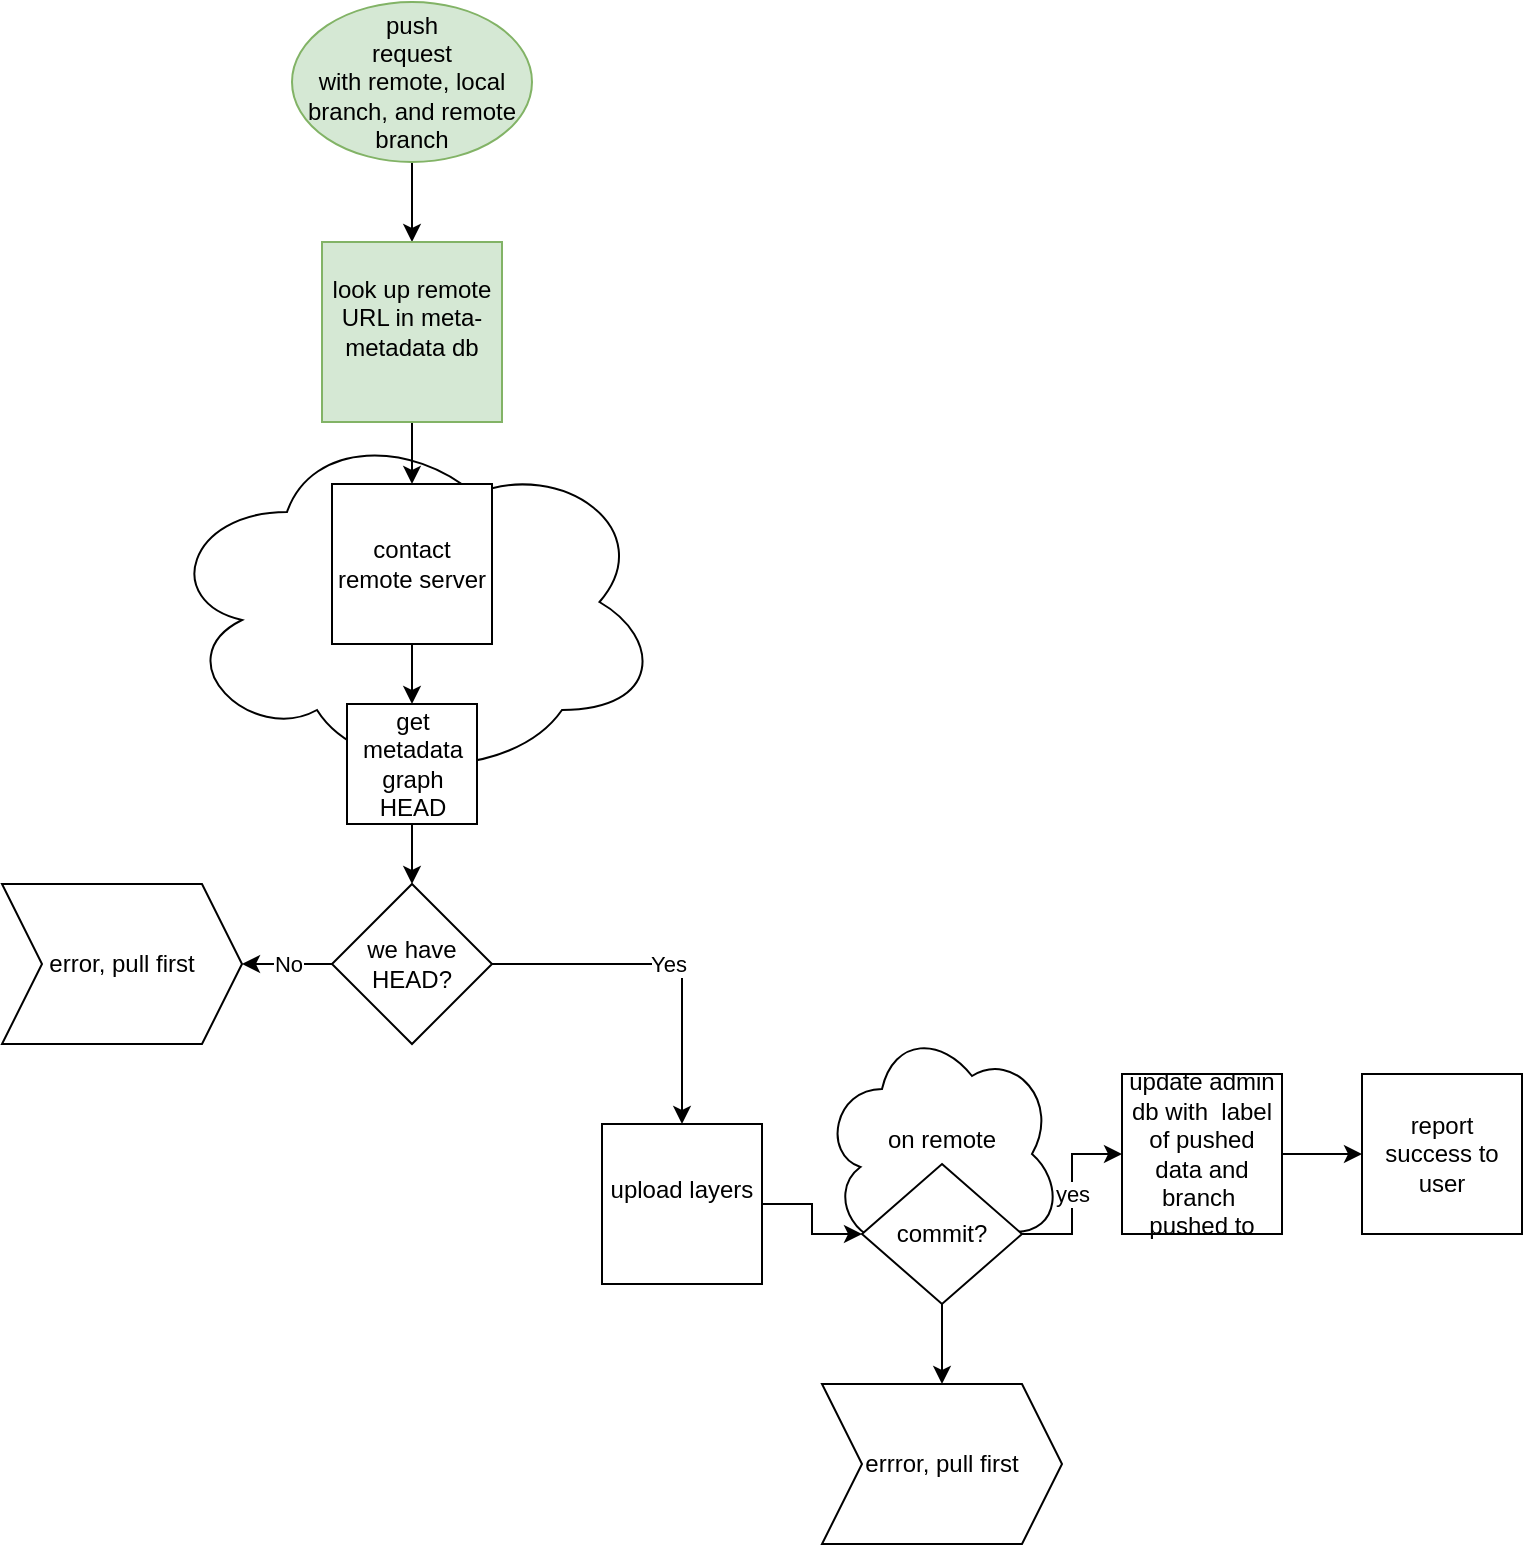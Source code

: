 <mxfile version="12.5.5" type="github">
  <diagram id="DiHW2JVI0iZqQplOBpY-" name="Page-1">
    <mxGraphModel dx="761" dy="394" grid="1" gridSize="10" guides="1" tooltips="1" connect="1" arrows="1" fold="1" page="1" pageScale="1" pageWidth="850" pageHeight="1100" math="0" shadow="0">
      <root>
        <mxCell id="0"/>
        <mxCell id="1" parent="0"/>
        <mxCell id="BVri8iUSmkrGGl_odF36-1" value="" style="ellipse;shape=cloud;whiteSpace=wrap;html=1;" vertex="1" parent="1">
          <mxGeometry x="120" y="269" width="250" height="180" as="geometry"/>
        </mxCell>
        <mxCell id="gOmB3InGyIlORl4Rzgmf-3" style="edgeStyle=orthogonalEdgeStyle;rounded=0;orthogonalLoop=1;jettySize=auto;html=1;" parent="1" source="gOmB3InGyIlORl4Rzgmf-1" target="gOmB3InGyIlORl4Rzgmf-4" edge="1">
          <mxGeometry relative="1" as="geometry">
            <mxPoint x="240" y="239" as="targetPoint"/>
          </mxGeometry>
        </mxCell>
        <mxCell id="gOmB3InGyIlORl4Rzgmf-1" value="&lt;div&gt;push &lt;br&gt;&lt;/div&gt;&lt;div&gt;request&lt;/div&gt;&lt;div&gt;with remote, local branch, and remote branch&lt;/div&gt;" style="ellipse;whiteSpace=wrap;html=1;fillColor=#d5e8d4;strokeColor=#82b366;" parent="1" vertex="1">
          <mxGeometry x="185" y="59" width="120" height="80" as="geometry"/>
        </mxCell>
        <mxCell id="gOmB3InGyIlORl4Rzgmf-6" style="edgeStyle=orthogonalEdgeStyle;rounded=0;orthogonalLoop=1;jettySize=auto;html=1;" parent="1" source="gOmB3InGyIlORl4Rzgmf-4" target="gOmB3InGyIlORl4Rzgmf-5" edge="1">
          <mxGeometry relative="1" as="geometry"/>
        </mxCell>
        <mxCell id="gOmB3InGyIlORl4Rzgmf-4" value="&lt;div&gt;look up remote URL in meta-metadata db&lt;br&gt;&lt;/div&gt;&lt;div&gt;&lt;br&gt;&lt;/div&gt;" style="whiteSpace=wrap;html=1;aspect=fixed;fillColor=#d5e8d4;strokeColor=#82b366;" parent="1" vertex="1">
          <mxGeometry x="200" y="179" width="90" height="90" as="geometry"/>
        </mxCell>
        <mxCell id="gOmB3InGyIlORl4Rzgmf-10" value="" style="edgeStyle=orthogonalEdgeStyle;rounded=0;orthogonalLoop=1;jettySize=auto;html=1;" parent="1" source="BVri8iUSmkrGGl_odF36-3" target="gOmB3InGyIlORl4Rzgmf-9" edge="1">
          <mxGeometry relative="1" as="geometry"/>
        </mxCell>
        <mxCell id="gOmB3InGyIlORl4Rzgmf-5" value="contact remote server" style="whiteSpace=wrap;html=1;aspect=fixed;" parent="1" vertex="1">
          <mxGeometry x="205" y="300" width="80" height="80" as="geometry"/>
        </mxCell>
        <mxCell id="gOmB3InGyIlORl4Rzgmf-17" style="edgeStyle=orthogonalEdgeStyle;rounded=0;orthogonalLoop=1;jettySize=auto;html=1;" parent="1" source="gOmB3InGyIlORl4Rzgmf-8" target="gOmB3InGyIlORl4Rzgmf-15" edge="1">
          <mxGeometry relative="1" as="geometry"/>
        </mxCell>
        <mxCell id="gOmB3InGyIlORl4Rzgmf-8" value="&lt;div&gt;upload layers&lt;/div&gt;&lt;div&gt;&lt;br&gt;&lt;/div&gt;" style="whiteSpace=wrap;html=1;aspect=fixed;" parent="1" vertex="1">
          <mxGeometry x="340" y="620" width="80" height="80" as="geometry"/>
        </mxCell>
        <mxCell id="gOmB3InGyIlORl4Rzgmf-12" value="No" style="edgeStyle=orthogonalEdgeStyle;rounded=0;orthogonalLoop=1;jettySize=auto;html=1;" parent="1" source="gOmB3InGyIlORl4Rzgmf-9" target="gOmB3InGyIlORl4Rzgmf-11" edge="1">
          <mxGeometry relative="1" as="geometry"/>
        </mxCell>
        <mxCell id="gOmB3InGyIlORl4Rzgmf-13" value="&lt;div&gt;Yes&lt;/div&gt;" style="edgeStyle=orthogonalEdgeStyle;rounded=0;orthogonalLoop=1;jettySize=auto;html=1;" parent="1" source="gOmB3InGyIlORl4Rzgmf-9" target="gOmB3InGyIlORl4Rzgmf-8" edge="1">
          <mxGeometry relative="1" as="geometry"/>
        </mxCell>
        <mxCell id="gOmB3InGyIlORl4Rzgmf-9" value="we have HEAD?" style="rhombus;whiteSpace=wrap;html=1;" parent="1" vertex="1">
          <mxGeometry x="205" y="500" width="80" height="80" as="geometry"/>
        </mxCell>
        <mxCell id="gOmB3InGyIlORl4Rzgmf-11" value="error, pull first" style="shape=step;perimeter=stepPerimeter;whiteSpace=wrap;html=1;fixedSize=1;" parent="1" vertex="1">
          <mxGeometry x="40" y="500" width="120" height="80" as="geometry"/>
        </mxCell>
        <mxCell id="gOmB3InGyIlORl4Rzgmf-14" value="&lt;div&gt;report&lt;/div&gt;&lt;div&gt;success to user&lt;br&gt;&lt;/div&gt;" style="whiteSpace=wrap;html=1;aspect=fixed;" parent="1" vertex="1">
          <mxGeometry x="720" y="595" width="80" height="80" as="geometry"/>
        </mxCell>
        <mxCell id="gOmB3InGyIlORl4Rzgmf-16" value="&lt;div&gt;on remote&lt;/div&gt;&lt;div&gt;&lt;br&gt;&lt;/div&gt;" style="ellipse;shape=cloud;whiteSpace=wrap;html=1;" parent="1" vertex="1">
          <mxGeometry x="450" y="570" width="120" height="130" as="geometry"/>
        </mxCell>
        <mxCell id="gOmB3InGyIlORl4Rzgmf-18" value="&lt;div&gt;yes&lt;/div&gt;" style="edgeStyle=orthogonalEdgeStyle;rounded=0;orthogonalLoop=1;jettySize=auto;html=1;entryX=0;entryY=0.5;entryDx=0;entryDy=0;" parent="1" source="gOmB3InGyIlORl4Rzgmf-15" target="gOmB3InGyIlORl4Rzgmf-21" edge="1">
          <mxGeometry relative="1" as="geometry"/>
        </mxCell>
        <mxCell id="gOmB3InGyIlORl4Rzgmf-20" value="" style="edgeStyle=orthogonalEdgeStyle;rounded=0;orthogonalLoop=1;jettySize=auto;html=1;" parent="1" source="gOmB3InGyIlORl4Rzgmf-15" target="gOmB3InGyIlORl4Rzgmf-19" edge="1">
          <mxGeometry relative="1" as="geometry"/>
        </mxCell>
        <mxCell id="gOmB3InGyIlORl4Rzgmf-15" value="&lt;div&gt;commit?&lt;/div&gt;" style="rhombus;whiteSpace=wrap;html=1;" parent="1" vertex="1">
          <mxGeometry x="470" y="640" width="80" height="70" as="geometry"/>
        </mxCell>
        <mxCell id="gOmB3InGyIlORl4Rzgmf-19" value="errror, pull first" style="shape=step;perimeter=stepPerimeter;whiteSpace=wrap;html=1;fixedSize=1;" parent="1" vertex="1">
          <mxGeometry x="450" y="750" width="120" height="80" as="geometry"/>
        </mxCell>
        <mxCell id="gOmB3InGyIlORl4Rzgmf-22" value="" style="edgeStyle=orthogonalEdgeStyle;rounded=0;orthogonalLoop=1;jettySize=auto;html=1;" parent="1" source="gOmB3InGyIlORl4Rzgmf-21" target="gOmB3InGyIlORl4Rzgmf-14" edge="1">
          <mxGeometry relative="1" as="geometry"/>
        </mxCell>
        <mxCell id="gOmB3InGyIlORl4Rzgmf-21" value="update admin db with&amp;nbsp; label of pushed data and branch&amp;nbsp; pushed to" style="whiteSpace=wrap;html=1;aspect=fixed;" parent="1" vertex="1">
          <mxGeometry x="600" y="595" width="80" height="80" as="geometry"/>
        </mxCell>
        <mxCell id="BVri8iUSmkrGGl_odF36-3" value="&lt;span style=&quot;white-space: normal&quot;&gt;get metadata graph HEAD&lt;/span&gt;" style="rounded=0;whiteSpace=wrap;html=1;" vertex="1" parent="1">
          <mxGeometry x="212.5" y="410" width="65" height="60" as="geometry"/>
        </mxCell>
        <mxCell id="BVri8iUSmkrGGl_odF36-4" value="" style="edgeStyle=orthogonalEdgeStyle;rounded=0;orthogonalLoop=1;jettySize=auto;html=1;" edge="1" parent="1" source="gOmB3InGyIlORl4Rzgmf-5" target="BVri8iUSmkrGGl_odF36-3">
          <mxGeometry relative="1" as="geometry">
            <mxPoint x="245.0" y="380" as="sourcePoint"/>
            <mxPoint x="245.0" y="500" as="targetPoint"/>
          </mxGeometry>
        </mxCell>
      </root>
    </mxGraphModel>
  </diagram>
</mxfile>
